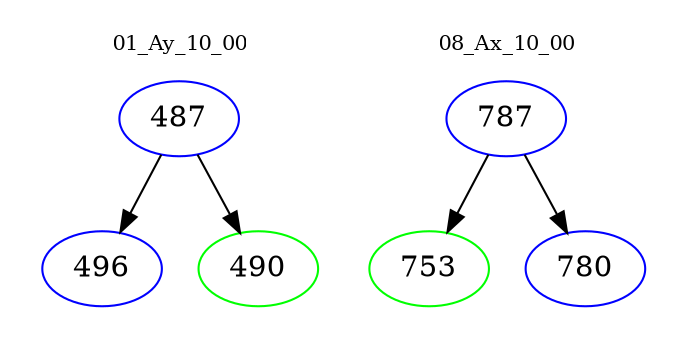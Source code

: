 digraph{
subgraph cluster_0 {
color = white
label = "01_Ay_10_00";
fontsize=10;
T0_487 [label="487", color="blue"]
T0_487 -> T0_496 [color="black"]
T0_496 [label="496", color="blue"]
T0_487 -> T0_490 [color="black"]
T0_490 [label="490", color="green"]
}
subgraph cluster_1 {
color = white
label = "08_Ax_10_00";
fontsize=10;
T1_787 [label="787", color="blue"]
T1_787 -> T1_753 [color="black"]
T1_753 [label="753", color="green"]
T1_787 -> T1_780 [color="black"]
T1_780 [label="780", color="blue"]
}
}
